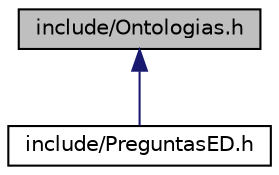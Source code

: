 digraph "include/Ontologias.h"
{
  edge [fontname="Helvetica",fontsize="10",labelfontname="Helvetica",labelfontsize="10"];
  node [fontname="Helvetica",fontsize="10",shape=record];
  Node1 [label="include/Ontologias.h",height=0.2,width=0.4,color="black", fillcolor="grey75", style="filled", fontcolor="black"];
  Node1 -> Node2 [dir="back",color="midnightblue",fontsize="10",style="solid",fontname="Helvetica"];
  Node2 [label="include/PreguntasED.h",height=0.2,width=0.4,color="black", fillcolor="white", style="filled",URL="$d8/da0/PreguntasED_8h_source.html"];
}
